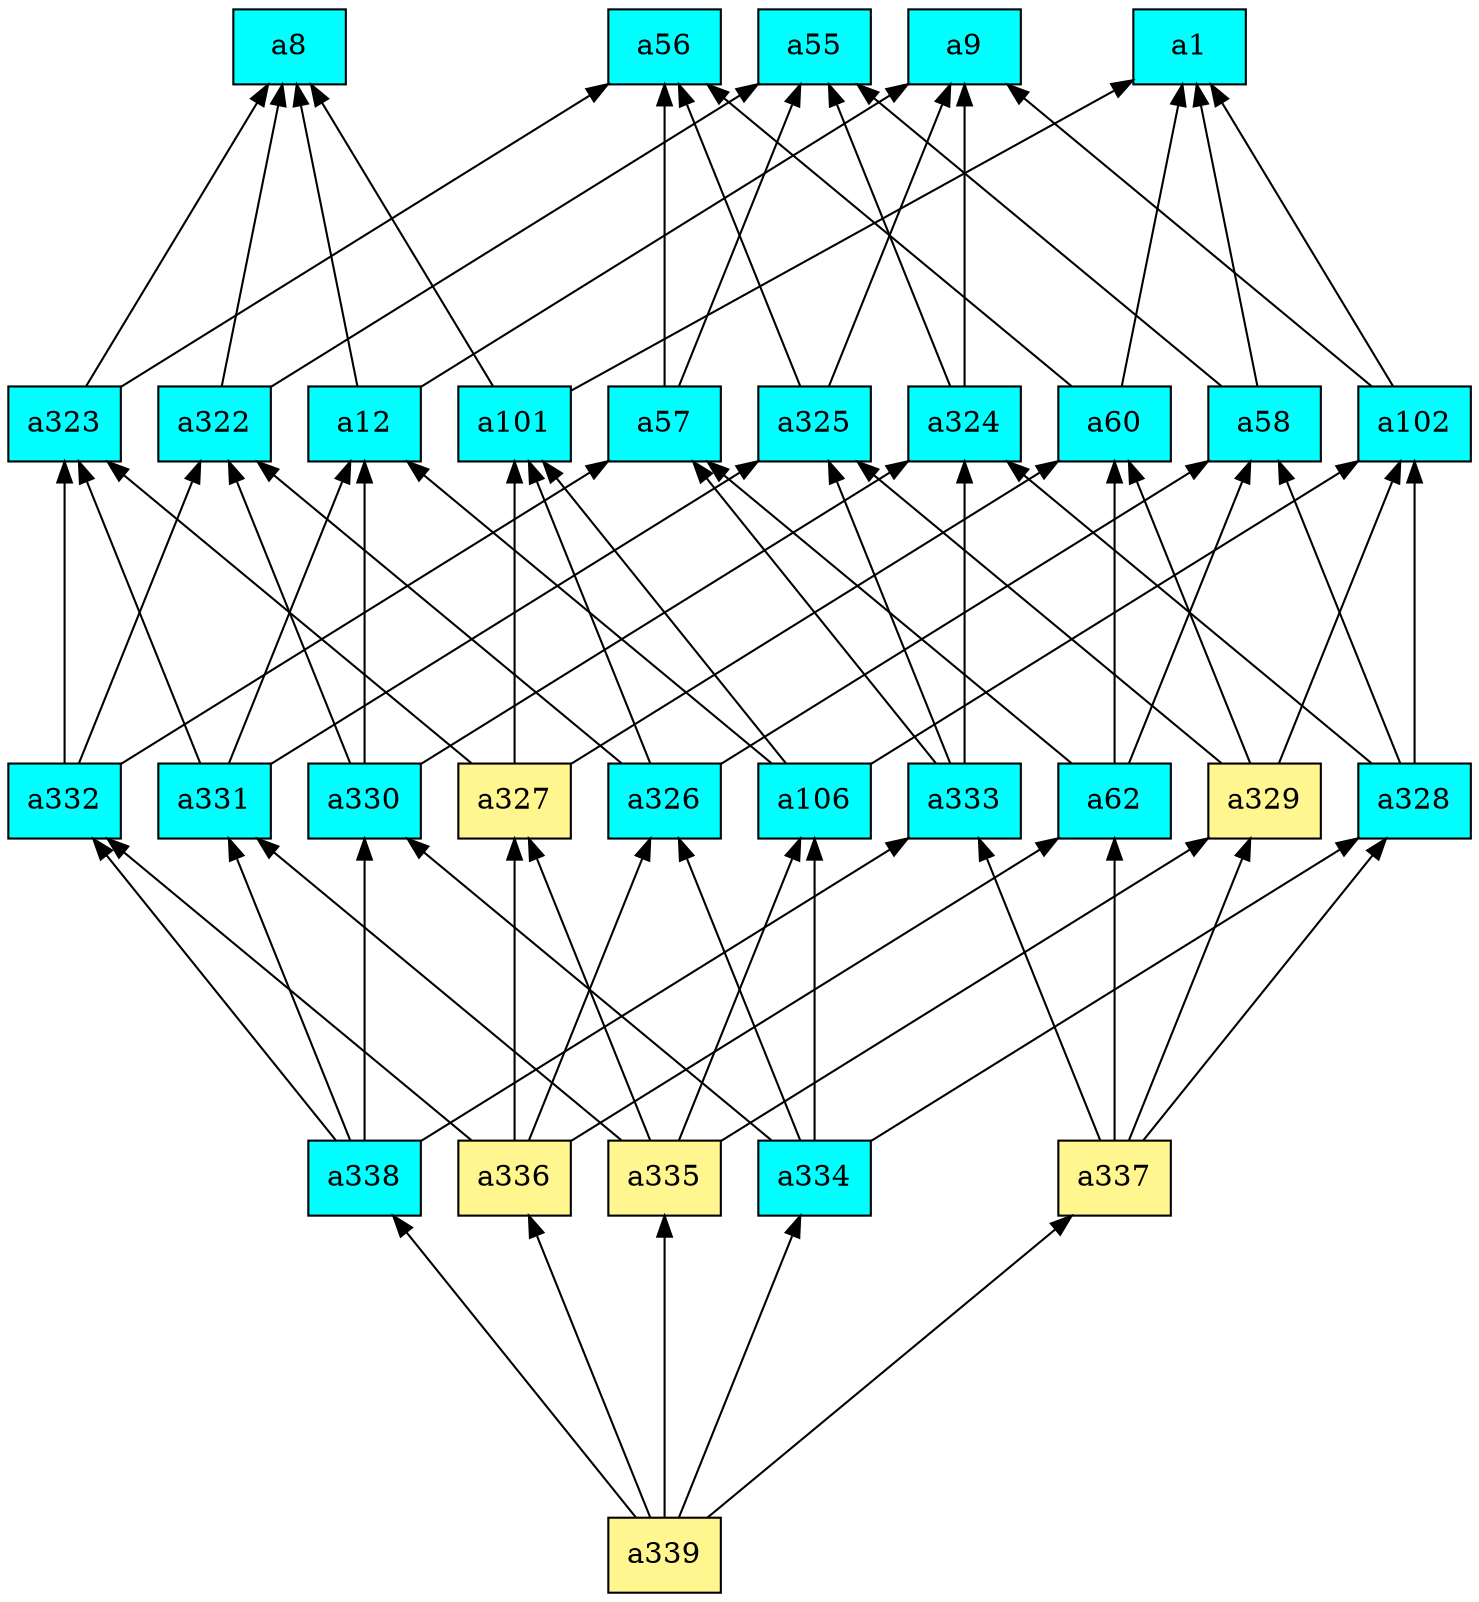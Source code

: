 digraph G {
rankdir=BT;ranksep="2.0";
"a8" [shape=record,fillcolor=cyan,style=filled,label="{a8}"];
"a332" [shape=record,fillcolor=cyan,style=filled,label="{a332}"];
"a324" [shape=record,fillcolor=cyan,style=filled,label="{a324}"];
"a329" [shape=record,fillcolor=khaki1,style=filled,label="{a329}"];
"a57" [shape=record,fillcolor=cyan,style=filled,label="{a57}"];
"a331" [shape=record,fillcolor=cyan,style=filled,label="{a331}"];
"a337" [shape=record,fillcolor=khaki1,style=filled,label="{a337}"];
"a62" [shape=record,fillcolor=cyan,style=filled,label="{a62}"];
"a338" [shape=record,fillcolor=cyan,style=filled,label="{a338}"];
"a102" [shape=record,fillcolor=cyan,style=filled,label="{a102}"];
"a55" [shape=record,fillcolor=cyan,style=filled,label="{a55}"];
"a336" [shape=record,fillcolor=khaki1,style=filled,label="{a336}"];
"a9" [shape=record,fillcolor=cyan,style=filled,label="{a9}"];
"a330" [shape=record,fillcolor=cyan,style=filled,label="{a330}"];
"a322" [shape=record,fillcolor=cyan,style=filled,label="{a322}"];
"a339" [shape=record,fillcolor=khaki1,style=filled,label="{a339}"];
"a335" [shape=record,fillcolor=khaki1,style=filled,label="{a335}"];
"a106" [shape=record,fillcolor=cyan,style=filled,label="{a106}"];
"a58" [shape=record,fillcolor=cyan,style=filled,label="{a58}"];
"a56" [shape=record,fillcolor=cyan,style=filled,label="{a56}"];
"a323" [shape=record,fillcolor=cyan,style=filled,label="{a323}"];
"a326" [shape=record,fillcolor=cyan,style=filled,label="{a326}"];
"a333" [shape=record,fillcolor=cyan,style=filled,label="{a333}"];
"a101" [shape=record,fillcolor=cyan,style=filled,label="{a101}"];
"a328" [shape=record,fillcolor=cyan,style=filled,label="{a328}"];
"a1" [shape=record,fillcolor=cyan,style=filled,label="{a1}"];
"a334" [shape=record,fillcolor=cyan,style=filled,label="{a334}"];
"a325" [shape=record,fillcolor=cyan,style=filled,label="{a325}"];
"a60" [shape=record,fillcolor=cyan,style=filled,label="{a60}"];
"a327" [shape=record,fillcolor=khaki1,style=filled,label="{a327}"];
"a12" [shape=record,fillcolor=cyan,style=filled,label="{a12}"];
"a332" -> "a57"
"a332" -> "a323"
"a332" -> "a322"
"a324" -> "a55"
"a324" -> "a9"
"a329" -> "a102"
"a329" -> "a325"
"a329" -> "a60"
"a57" -> "a56"
"a57" -> "a55"
"a331" -> "a325"
"a331" -> "a323"
"a331" -> "a12"
"a337" -> "a328"
"a337" -> "a329"
"a337" -> "a333"
"a337" -> "a62"
"a62" -> "a58"
"a62" -> "a60"
"a62" -> "a57"
"a338" -> "a332"
"a338" -> "a330"
"a338" -> "a331"
"a338" -> "a333"
"a102" -> "a1"
"a102" -> "a9"
"a336" -> "a332"
"a336" -> "a326"
"a336" -> "a327"
"a336" -> "a62"
"a330" -> "a324"
"a330" -> "a322"
"a330" -> "a12"
"a322" -> "a8"
"a322" -> "a55"
"a339" -> "a337"
"a339" -> "a338"
"a339" -> "a336"
"a339" -> "a335"
"a339" -> "a334"
"a335" -> "a106"
"a335" -> "a329"
"a335" -> "a331"
"a335" -> "a327"
"a106" -> "a102"
"a106" -> "a12"
"a106" -> "a101"
"a58" -> "a1"
"a58" -> "a55"
"a323" -> "a56"
"a323" -> "a8"
"a326" -> "a58"
"a326" -> "a322"
"a326" -> "a101"
"a333" -> "a325"
"a333" -> "a324"
"a333" -> "a57"
"a101" -> "a1"
"a101" -> "a8"
"a328" -> "a102"
"a328" -> "a58"
"a328" -> "a324"
"a334" -> "a328"
"a334" -> "a106"
"a334" -> "a330"
"a334" -> "a326"
"a325" -> "a56"
"a325" -> "a9"
"a60" -> "a1"
"a60" -> "a56"
"a327" -> "a60"
"a327" -> "a323"
"a327" -> "a101"
"a12" -> "a8"
"a12" -> "a9"
}